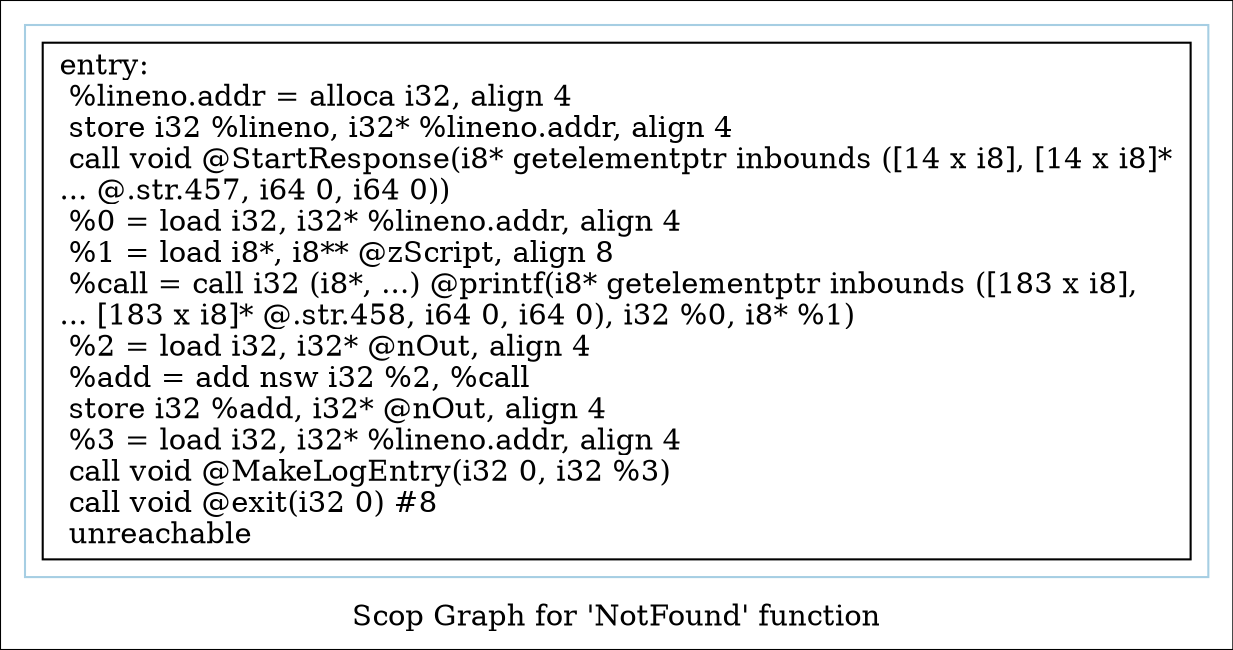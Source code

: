 digraph "Scop Graph for 'NotFound' function" {
	label="Scop Graph for 'NotFound' function";

	Node0x2031bf0 [shape=record,label="{entry:\l  %lineno.addr = alloca i32, align 4\l  store i32 %lineno, i32* %lineno.addr, align 4\l  call void @StartResponse(i8* getelementptr inbounds ([14 x i8], [14 x i8]*\l... @.str.457, i64 0, i64 0))\l  %0 = load i32, i32* %lineno.addr, align 4\l  %1 = load i8*, i8** @zScript, align 8\l  %call = call i32 (i8*, ...) @printf(i8* getelementptr inbounds ([183 x i8],\l... [183 x i8]* @.str.458, i64 0, i64 0), i32 %0, i8* %1)\l  %2 = load i32, i32* @nOut, align 4\l  %add = add nsw i32 %2, %call\l  store i32 %add, i32* @nOut, align 4\l  %3 = load i32, i32* %lineno.addr, align 4\l  call void @MakeLogEntry(i32 0, i32 %3)\l  call void @exit(i32 0) #8\l  unreachable\l}"];
	colorscheme = "paired12"
        subgraph cluster_0x20e83f0 {
          label = "";
          style = solid;
          color = 1
          Node0x2031bf0;
        }
}
